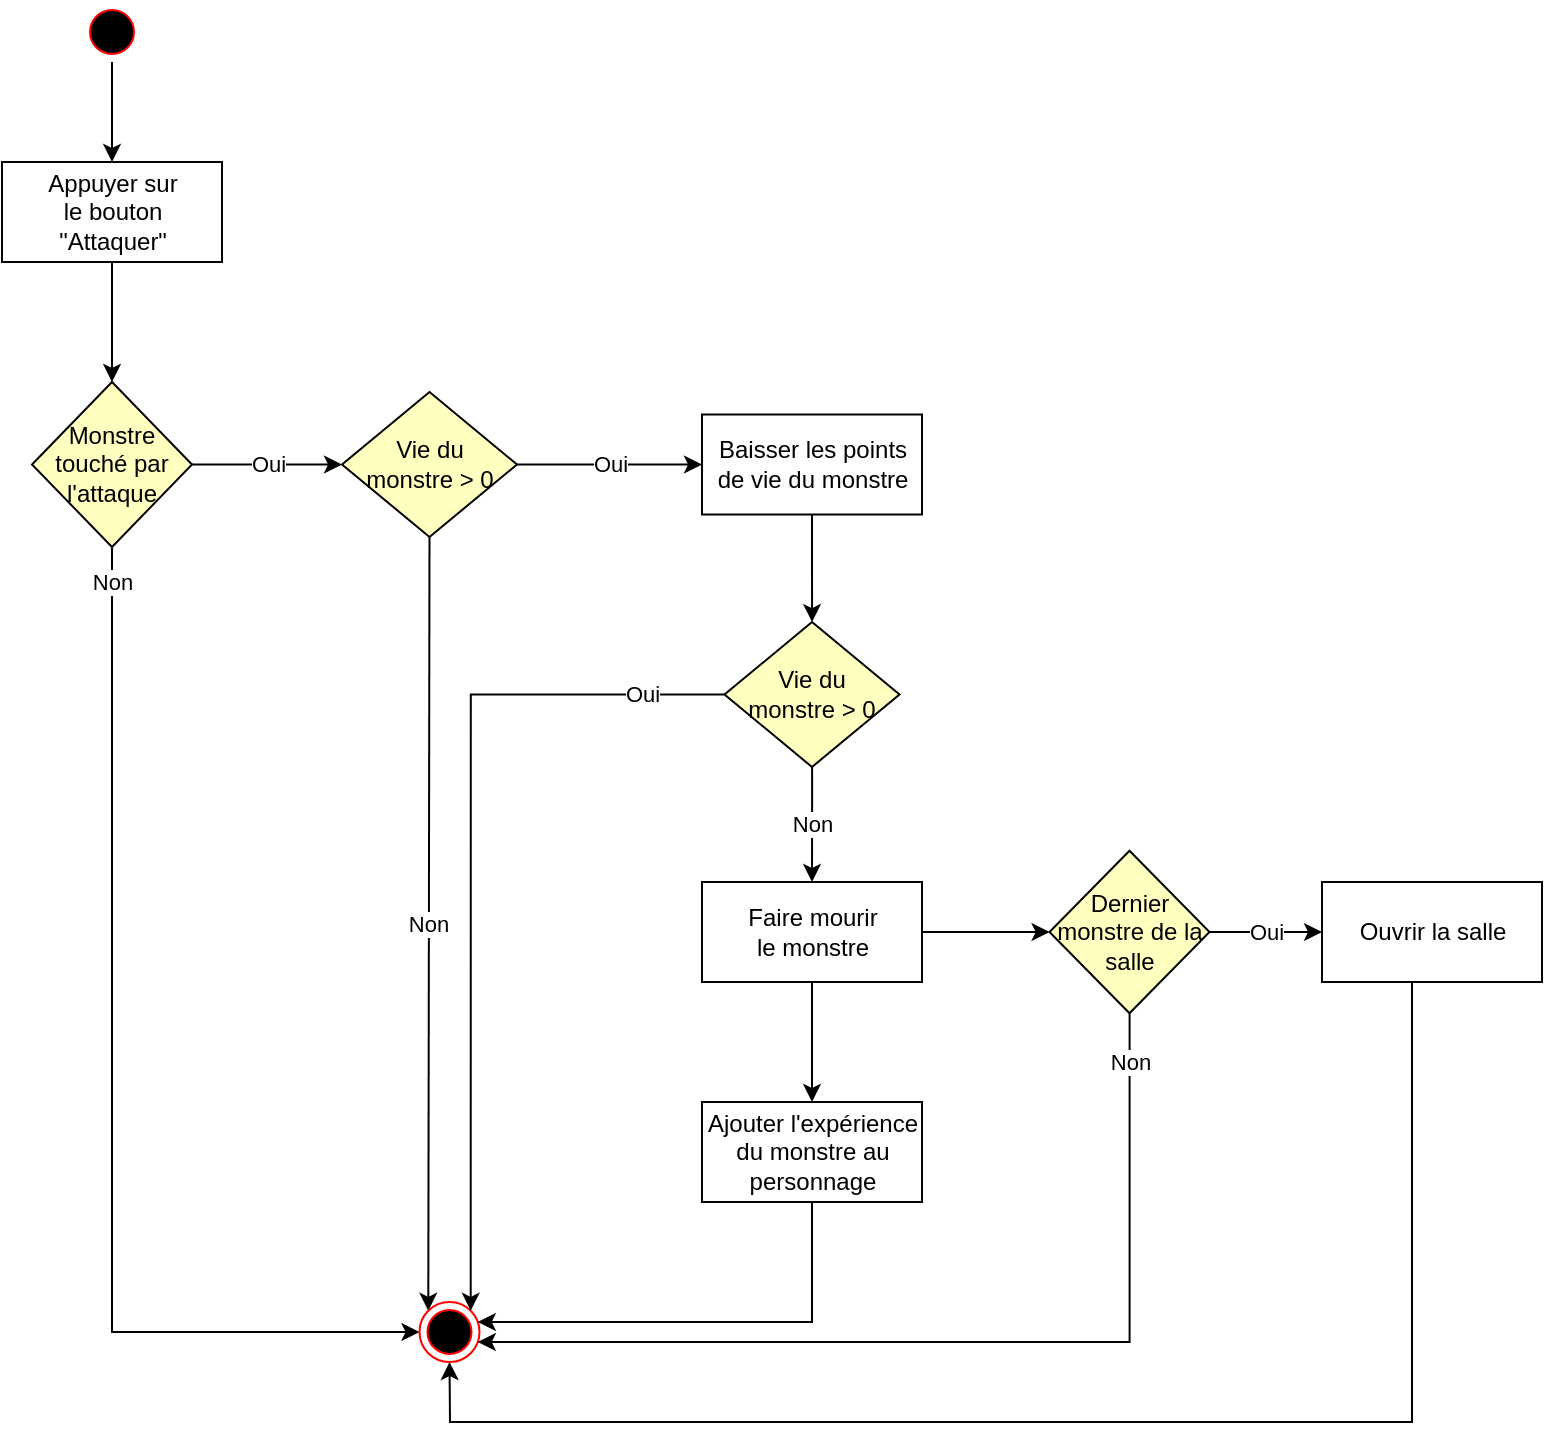 <mxfile version="14.6.13" type="device"><diagram id="WUBpv2WHIC-Y0R50tLYM" name="Page-1"><mxGraphModel dx="1422" dy="822" grid="1" gridSize="10" guides="1" tooltips="1" connect="1" arrows="1" fold="1" page="1" pageScale="1" pageWidth="827" pageHeight="1169" math="0" shadow="0"><root><mxCell id="0"/><mxCell id="1" parent="0"/><mxCell id="itdvVEROANKgwFIoLpQh-6" style="edgeStyle=orthogonalEdgeStyle;rounded=0;orthogonalLoop=1;jettySize=auto;html=1;" parent="1" source="itdvVEROANKgwFIoLpQh-1" target="itdvVEROANKgwFIoLpQh-5" edge="1"><mxGeometry relative="1" as="geometry"/></mxCell><mxCell id="itdvVEROANKgwFIoLpQh-1" value="" style="ellipse;html=1;shape=startState;fillColor=#000000;strokeColor=#ff0000;" parent="1" vertex="1"><mxGeometry x="80" y="50" width="30" height="30" as="geometry"/></mxCell><mxCell id="itdvVEROANKgwFIoLpQh-15" style="edgeStyle=orthogonalEdgeStyle;rounded=0;orthogonalLoop=1;jettySize=auto;html=1;" parent="1" source="itdvVEROANKgwFIoLpQh-5" target="itdvVEROANKgwFIoLpQh-12" edge="1"><mxGeometry relative="1" as="geometry"/></mxCell><mxCell id="itdvVEROANKgwFIoLpQh-5" value="Appuyer sur &lt;br&gt;le bouton &lt;br&gt;&quot;Attaquer&quot;" style="html=1;" parent="1" vertex="1"><mxGeometry x="40" y="130" width="110" height="50" as="geometry"/></mxCell><mxCell id="itdvVEROANKgwFIoLpQh-16" value="Non" style="edgeStyle=orthogonalEdgeStyle;rounded=0;orthogonalLoop=1;jettySize=auto;html=1;" parent="1" source="itdvVEROANKgwFIoLpQh-12" target="aOkwDzqqMJqfV1p90P0g-9" edge="1"><mxGeometry x="-0.936" relative="1" as="geometry"><mxPoint x="360" y="720" as="targetPoint"/><Array as="points"><mxPoint x="95" y="715"/></Array><mxPoint as="offset"/></mxGeometry></mxCell><mxCell id="itdvVEROANKgwFIoLpQh-18" value="Oui" style="edgeStyle=orthogonalEdgeStyle;rounded=0;orthogonalLoop=1;jettySize=auto;html=1;" parent="1" source="itdvVEROANKgwFIoLpQh-12" target="aOkwDzqqMJqfV1p90P0g-8" edge="1"><mxGeometry relative="1" as="geometry"><mxPoint x="385" y="300" as="targetPoint"/></mxGeometry></mxCell><mxCell id="itdvVEROANKgwFIoLpQh-12" value="Monstre touché par l'attaque" style="rhombus;whiteSpace=wrap;html=1;fillColor=#ffffc0;" parent="1" vertex="1"><mxGeometry x="55" y="240" width="80" height="82.5" as="geometry"/></mxCell><mxCell id="aOkwDzqqMJqfV1p90P0g-6" value="Non" style="edgeStyle=orthogonalEdgeStyle;rounded=0;orthogonalLoop=1;jettySize=auto;html=1;exitX=0.5;exitY=1;exitDx=0;exitDy=0;entryX=0;entryY=0;entryDx=0;entryDy=0;" parent="1" source="aOkwDzqqMJqfV1p90P0g-8" target="aOkwDzqqMJqfV1p90P0g-9" edge="1"><mxGeometry relative="1" as="geometry"><mxPoint x="293.8" y="480" as="targetPoint"/><Array as="points"><mxPoint x="253" y="318"/></Array></mxGeometry></mxCell><mxCell id="aOkwDzqqMJqfV1p90P0g-7" value="Oui" style="edgeStyle=orthogonalEdgeStyle;rounded=0;orthogonalLoop=1;jettySize=auto;html=1;exitX=1;exitY=0.5;exitDx=0;exitDy=0;" parent="1" source="aOkwDzqqMJqfV1p90P0g-8" target="tFG4KZ5h97xJ3WZ3Xz7J-2" edge="1"><mxGeometry relative="1" as="geometry"><mxPoint x="640" y="170" as="targetPoint"/></mxGeometry></mxCell><mxCell id="aOkwDzqqMJqfV1p90P0g-8" value="Vie du&lt;br&gt;monstre &amp;gt; 0" style="rhombus;whiteSpace=wrap;html=1;fillColor=#ffffc0;" parent="1" vertex="1"><mxGeometry x="210" y="245" width="87.5" height="72.5" as="geometry"/></mxCell><mxCell id="aOkwDzqqMJqfV1p90P0g-9" value="" style="ellipse;html=1;shape=endState;fillColor=#000000;strokeColor=#ff0000;" parent="1" vertex="1"><mxGeometry x="248.75" y="700" width="30" height="30" as="geometry"/></mxCell><mxCell id="tFG4KZ5h97xJ3WZ3Xz7J-5" style="edgeStyle=orthogonalEdgeStyle;rounded=0;orthogonalLoop=1;jettySize=auto;html=1;" edge="1" parent="1" source="tFG4KZ5h97xJ3WZ3Xz7J-2" target="tFG4KZ5h97xJ3WZ3Xz7J-3"><mxGeometry relative="1" as="geometry"/></mxCell><mxCell id="tFG4KZ5h97xJ3WZ3Xz7J-2" value="Baisser les points&lt;br&gt;de vie du monstre" style="html=1;" vertex="1" parent="1"><mxGeometry x="390" y="256.25" width="110" height="50" as="geometry"/></mxCell><mxCell id="tFG4KZ5h97xJ3WZ3Xz7J-7" value="Non" style="edgeStyle=orthogonalEdgeStyle;rounded=0;orthogonalLoop=1;jettySize=auto;html=1;" edge="1" parent="1" source="tFG4KZ5h97xJ3WZ3Xz7J-3" target="tFG4KZ5h97xJ3WZ3Xz7J-6"><mxGeometry relative="1" as="geometry"/></mxCell><mxCell id="tFG4KZ5h97xJ3WZ3Xz7J-16" value="Oui" style="edgeStyle=orthogonalEdgeStyle;rounded=0;orthogonalLoop=1;jettySize=auto;html=1;entryX=1;entryY=0;entryDx=0;entryDy=0;" edge="1" parent="1" source="tFG4KZ5h97xJ3WZ3Xz7J-3" target="aOkwDzqqMJqfV1p90P0g-9"><mxGeometry x="-0.81" relative="1" as="geometry"><Array as="points"><mxPoint x="274" y="396"/></Array><mxPoint as="offset"/></mxGeometry></mxCell><mxCell id="tFG4KZ5h97xJ3WZ3Xz7J-3" value="Vie du&lt;br&gt;monstre &amp;gt; 0" style="rhombus;whiteSpace=wrap;html=1;fillColor=#ffffc0;" vertex="1" parent="1"><mxGeometry x="401.25" y="360" width="87.5" height="72.5" as="geometry"/></mxCell><mxCell id="tFG4KZ5h97xJ3WZ3Xz7J-14" style="edgeStyle=orthogonalEdgeStyle;rounded=0;orthogonalLoop=1;jettySize=auto;html=1;" edge="1" parent="1" source="tFG4KZ5h97xJ3WZ3Xz7J-6" target="tFG4KZ5h97xJ3WZ3Xz7J-9"><mxGeometry relative="1" as="geometry"/></mxCell><mxCell id="tFG4KZ5h97xJ3WZ3Xz7J-19" style="edgeStyle=orthogonalEdgeStyle;rounded=0;orthogonalLoop=1;jettySize=auto;html=1;" edge="1" parent="1" source="tFG4KZ5h97xJ3WZ3Xz7J-6" target="tFG4KZ5h97xJ3WZ3Xz7J-18"><mxGeometry relative="1" as="geometry"/></mxCell><mxCell id="tFG4KZ5h97xJ3WZ3Xz7J-6" value="Faire mourir&lt;br&gt;le monstre" style="html=1;" vertex="1" parent="1"><mxGeometry x="390" y="490" width="110" height="50" as="geometry"/></mxCell><mxCell id="tFG4KZ5h97xJ3WZ3Xz7J-12" value="Oui" style="edgeStyle=orthogonalEdgeStyle;rounded=0;orthogonalLoop=1;jettySize=auto;html=1;" edge="1" parent="1" source="tFG4KZ5h97xJ3WZ3Xz7J-9" target="tFG4KZ5h97xJ3WZ3Xz7J-11"><mxGeometry relative="1" as="geometry"/></mxCell><mxCell id="tFG4KZ5h97xJ3WZ3Xz7J-15" value="Non" style="edgeStyle=orthogonalEdgeStyle;rounded=0;orthogonalLoop=1;jettySize=auto;html=1;" edge="1" parent="1" source="tFG4KZ5h97xJ3WZ3Xz7J-9" target="aOkwDzqqMJqfV1p90P0g-9"><mxGeometry x="-0.9" relative="1" as="geometry"><mxPoint x="604" y="680" as="targetPoint"/><Array as="points"><mxPoint x="604" y="720"/></Array><mxPoint as="offset"/></mxGeometry></mxCell><mxCell id="tFG4KZ5h97xJ3WZ3Xz7J-9" value="Dernier monstre de la salle" style="rhombus;whiteSpace=wrap;html=1;fillColor=#ffffc0;" vertex="1" parent="1"><mxGeometry x="563.75" y="474.38" width="80" height="81.25" as="geometry"/></mxCell><mxCell id="tFG4KZ5h97xJ3WZ3Xz7J-17" style="edgeStyle=orthogonalEdgeStyle;rounded=0;orthogonalLoop=1;jettySize=auto;html=1;" edge="1" parent="1" source="tFG4KZ5h97xJ3WZ3Xz7J-11" target="aOkwDzqqMJqfV1p90P0g-9"><mxGeometry relative="1" as="geometry"><Array as="points"><mxPoint x="745" y="760"/><mxPoint x="264" y="760"/></Array></mxGeometry></mxCell><mxCell id="tFG4KZ5h97xJ3WZ3Xz7J-11" value="Ouvrir la salle" style="html=1;" vertex="1" parent="1"><mxGeometry x="700" y="490" width="110" height="50" as="geometry"/></mxCell><mxCell id="tFG4KZ5h97xJ3WZ3Xz7J-20" style="edgeStyle=orthogonalEdgeStyle;rounded=0;orthogonalLoop=1;jettySize=auto;html=1;" edge="1" parent="1" source="tFG4KZ5h97xJ3WZ3Xz7J-18" target="aOkwDzqqMJqfV1p90P0g-9"><mxGeometry relative="1" as="geometry"><Array as="points"><mxPoint x="445" y="710"/></Array></mxGeometry></mxCell><mxCell id="tFG4KZ5h97xJ3WZ3Xz7J-18" value="Ajouter l'expérience&lt;br&gt;du monstre au &lt;br&gt;personnage" style="html=1;" vertex="1" parent="1"><mxGeometry x="390" y="600" width="110" height="50" as="geometry"/></mxCell></root></mxGraphModel></diagram></mxfile>
